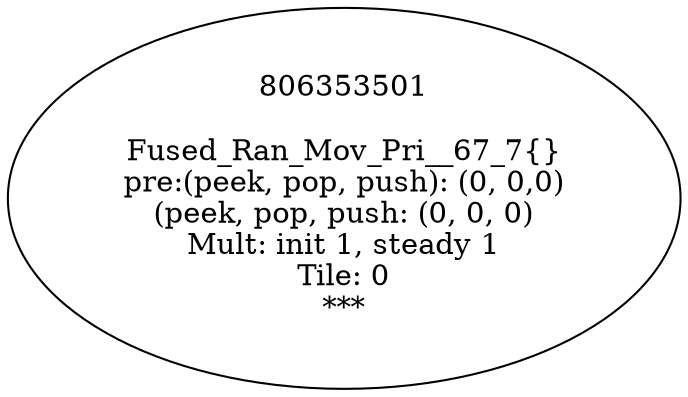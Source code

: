 digraph Flattend {
size = "8, 10.5";
806353501 [ label="806353501\n\nFused_Ran_Mov_Pri__67_7{}\npre:(peek, pop, push): (0, 0,0)\n(peek, pop, push: (0, 0, 0)\nMult: init 1, steady 1\nTile: 0\n *** " ];
}
